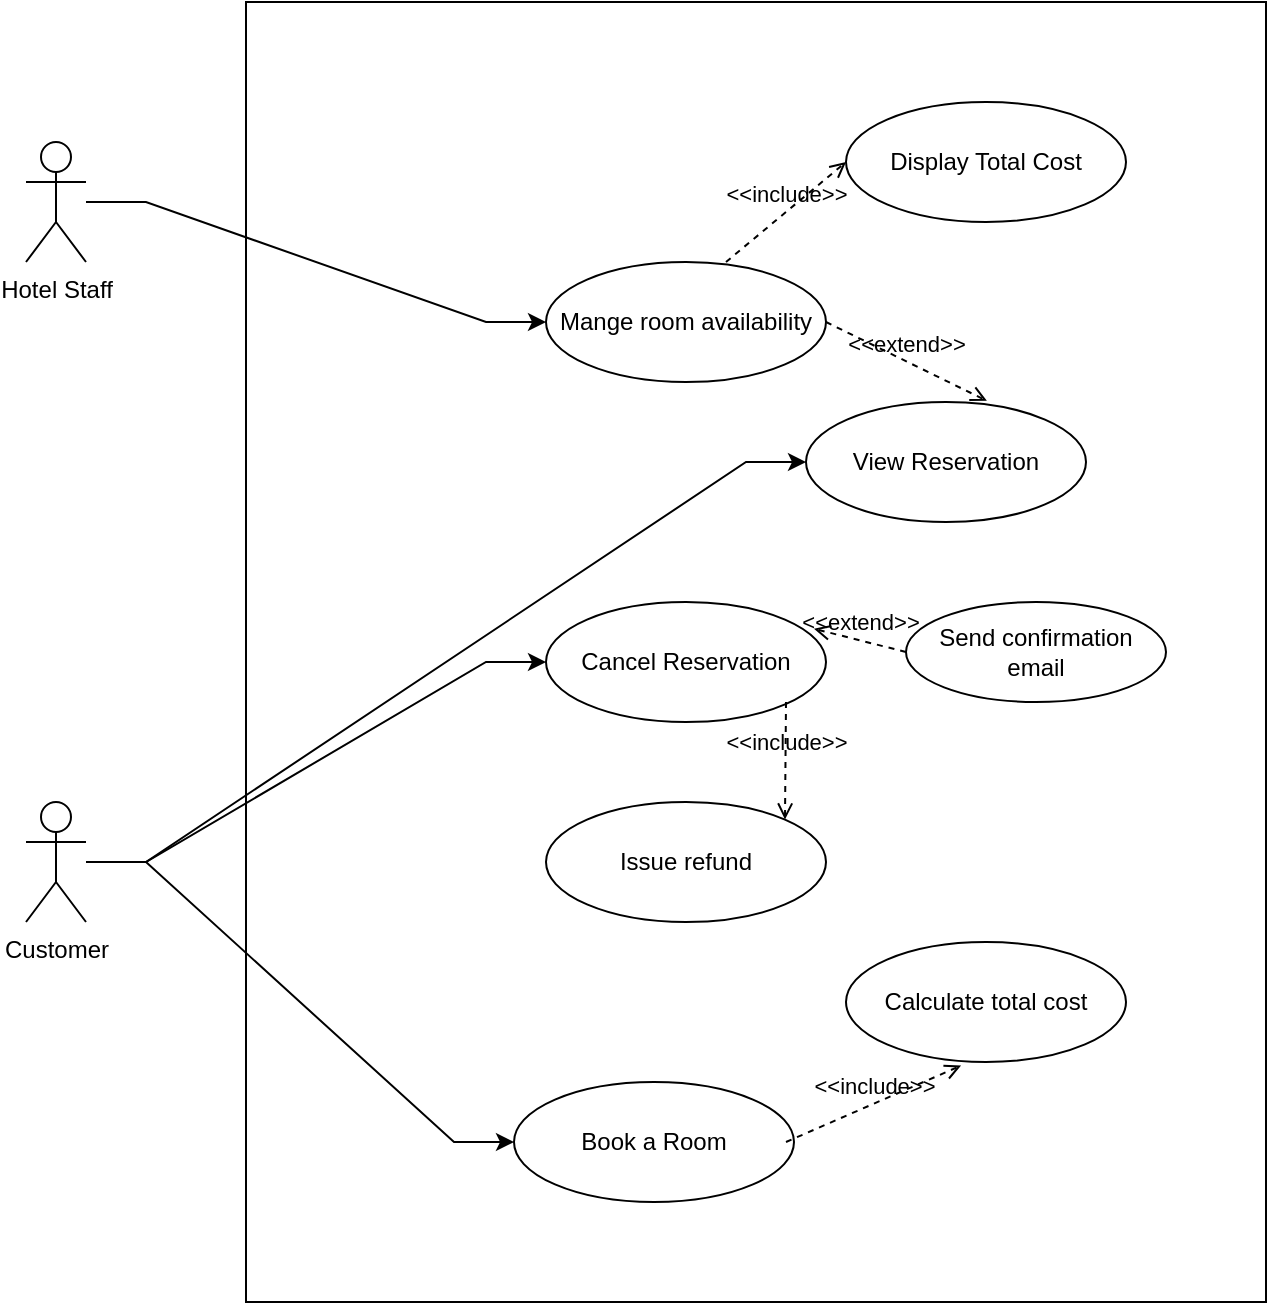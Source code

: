 <mxfile version="24.7.6">
  <diagram name="Page-1" id="ehxY8XcVbquuW-RXHtYS">
    <mxGraphModel dx="1050" dy="1726" grid="1" gridSize="10" guides="1" tooltips="1" connect="1" arrows="1" fold="1" page="1" pageScale="1" pageWidth="827" pageHeight="1169" math="0" shadow="0">
      <root>
        <mxCell id="0" />
        <mxCell id="1" parent="0" />
        <mxCell id="tNuVz_u7t6dmohMZ5st--1" value="" style="rounded=0;whiteSpace=wrap;html=1;" vertex="1" parent="1">
          <mxGeometry x="210" y="-30" width="510" height="650" as="geometry" />
        </mxCell>
        <mxCell id="tNuVz_u7t6dmohMZ5st--2" value="Mange room availability" style="ellipse;whiteSpace=wrap;html=1;" vertex="1" parent="1">
          <mxGeometry x="360" y="100" width="140" height="60" as="geometry" />
        </mxCell>
        <mxCell id="tNuVz_u7t6dmohMZ5st--3" value="View Reservation" style="ellipse;whiteSpace=wrap;html=1;" vertex="1" parent="1">
          <mxGeometry x="490" y="170" width="140" height="60" as="geometry" />
        </mxCell>
        <mxCell id="tNuVz_u7t6dmohMZ5st--4" value="Cancel Reservation" style="ellipse;whiteSpace=wrap;html=1;" vertex="1" parent="1">
          <mxGeometry x="360" y="270" width="140" height="60" as="geometry" />
        </mxCell>
        <mxCell id="tNuVz_u7t6dmohMZ5st--5" value="Book a Room" style="ellipse;whiteSpace=wrap;html=1;" vertex="1" parent="1">
          <mxGeometry x="344" y="510" width="140" height="60" as="geometry" />
        </mxCell>
        <mxCell id="tNuVz_u7t6dmohMZ5st--7" value="Send confirmation email" style="ellipse;whiteSpace=wrap;html=1;" vertex="1" parent="1">
          <mxGeometry x="540" y="270" width="130" height="50" as="geometry" />
        </mxCell>
        <mxCell id="tNuVz_u7t6dmohMZ5st--8" value="Issue refund" style="ellipse;whiteSpace=wrap;html=1;" vertex="1" parent="1">
          <mxGeometry x="360" y="370" width="140" height="60" as="geometry" />
        </mxCell>
        <mxCell id="tNuVz_u7t6dmohMZ5st--9" value="Calculate total cost" style="ellipse;whiteSpace=wrap;html=1;" vertex="1" parent="1">
          <mxGeometry x="510" y="440" width="140" height="60" as="geometry" />
        </mxCell>
        <mxCell id="tNuVz_u7t6dmohMZ5st--11" value="&amp;lt;&amp;lt;extend&amp;gt;&amp;gt;" style="html=1;verticalAlign=bottom;labelBackgroundColor=none;endArrow=open;endFill=0;dashed=1;rounded=0;entryX=0.646;entryY=-0.01;entryDx=0;entryDy=0;entryPerimeter=0;" edge="1" parent="1" target="tNuVz_u7t6dmohMZ5st--3">
          <mxGeometry width="160" relative="1" as="geometry">
            <mxPoint x="500" y="130" as="sourcePoint" />
            <mxPoint x="660" y="130" as="targetPoint" />
          </mxGeometry>
        </mxCell>
        <mxCell id="tNuVz_u7t6dmohMZ5st--12" value="&amp;lt;&amp;lt;extend&amp;gt;&amp;gt;" style="html=1;verticalAlign=bottom;labelBackgroundColor=none;endArrow=open;endFill=0;dashed=1;rounded=0;entryX=0.957;entryY=0.223;entryDx=0;entryDy=0;entryPerimeter=0;exitX=0;exitY=0.5;exitDx=0;exitDy=0;" edge="1" parent="1" source="tNuVz_u7t6dmohMZ5st--7" target="tNuVz_u7t6dmohMZ5st--4">
          <mxGeometry x="-0.008" width="160" relative="1" as="geometry">
            <mxPoint x="500" y="290" as="sourcePoint" />
            <mxPoint x="660" y="290" as="targetPoint" />
            <mxPoint as="offset" />
          </mxGeometry>
        </mxCell>
        <mxCell id="tNuVz_u7t6dmohMZ5st--15" style="edgeStyle=entityRelationEdgeStyle;rounded=0;orthogonalLoop=1;jettySize=auto;html=1;entryX=0;entryY=0.5;entryDx=0;entryDy=0;" edge="1" parent="1" source="tNuVz_u7t6dmohMZ5st--14" target="tNuVz_u7t6dmohMZ5st--4">
          <mxGeometry relative="1" as="geometry" />
        </mxCell>
        <mxCell id="tNuVz_u7t6dmohMZ5st--16" style="edgeStyle=entityRelationEdgeStyle;rounded=0;orthogonalLoop=1;jettySize=auto;html=1;" edge="1" parent="1" source="tNuVz_u7t6dmohMZ5st--14" target="tNuVz_u7t6dmohMZ5st--3">
          <mxGeometry relative="1" as="geometry" />
        </mxCell>
        <mxCell id="tNuVz_u7t6dmohMZ5st--17" style="edgeStyle=entityRelationEdgeStyle;rounded=0;orthogonalLoop=1;jettySize=auto;html=1;entryX=0;entryY=0.5;entryDx=0;entryDy=0;" edge="1" parent="1" source="tNuVz_u7t6dmohMZ5st--14" target="tNuVz_u7t6dmohMZ5st--5">
          <mxGeometry relative="1" as="geometry" />
        </mxCell>
        <mxCell id="tNuVz_u7t6dmohMZ5st--14" value="Customer" style="shape=umlActor;verticalLabelPosition=bottom;verticalAlign=top;html=1;outlineConnect=0;" vertex="1" parent="1">
          <mxGeometry x="100" y="370" width="30" height="60" as="geometry" />
        </mxCell>
        <mxCell id="tNuVz_u7t6dmohMZ5st--20" value="&amp;lt;&amp;lt;include&amp;gt;&amp;gt;" style="html=1;verticalAlign=bottom;labelBackgroundColor=none;endArrow=open;endFill=0;dashed=1;rounded=0;entryX=1;entryY=0;entryDx=0;entryDy=0;" edge="1" parent="1" target="tNuVz_u7t6dmohMZ5st--8">
          <mxGeometry width="160" relative="1" as="geometry">
            <mxPoint x="480" y="320" as="sourcePoint" />
            <mxPoint x="640" y="320" as="targetPoint" />
          </mxGeometry>
        </mxCell>
        <mxCell id="tNuVz_u7t6dmohMZ5st--21" value="&amp;lt;&amp;lt;include&amp;gt;&amp;gt;" style="html=1;verticalAlign=bottom;labelBackgroundColor=none;endArrow=open;endFill=0;dashed=1;rounded=0;entryX=0.411;entryY=1.03;entryDx=0;entryDy=0;entryPerimeter=0;" edge="1" parent="1" target="tNuVz_u7t6dmohMZ5st--9">
          <mxGeometry width="160" relative="1" as="geometry">
            <mxPoint x="480" y="540" as="sourcePoint" />
            <mxPoint x="640" y="540" as="targetPoint" />
          </mxGeometry>
        </mxCell>
        <mxCell id="tNuVz_u7t6dmohMZ5st--22" value="Display Total Cost" style="ellipse;whiteSpace=wrap;html=1;" vertex="1" parent="1">
          <mxGeometry x="510" y="20" width="140" height="60" as="geometry" />
        </mxCell>
        <mxCell id="tNuVz_u7t6dmohMZ5st--23" value="&amp;lt;&amp;lt;include&amp;gt;&amp;gt;" style="html=1;verticalAlign=bottom;labelBackgroundColor=none;endArrow=open;endFill=0;dashed=1;rounded=0;entryX=0;entryY=0.5;entryDx=0;entryDy=0;" edge="1" parent="1" target="tNuVz_u7t6dmohMZ5st--22">
          <mxGeometry width="160" relative="1" as="geometry">
            <mxPoint x="450" y="100" as="sourcePoint" />
            <mxPoint x="610" y="100" as="targetPoint" />
          </mxGeometry>
        </mxCell>
        <mxCell id="tNuVz_u7t6dmohMZ5st--24" value="Hotel Staff" style="shape=umlActor;verticalLabelPosition=bottom;verticalAlign=top;html=1;outlineConnect=0;" vertex="1" parent="1">
          <mxGeometry x="100" y="40" width="30" height="60" as="geometry" />
        </mxCell>
        <mxCell id="tNuVz_u7t6dmohMZ5st--25" style="edgeStyle=entityRelationEdgeStyle;rounded=0;orthogonalLoop=1;jettySize=auto;html=1;entryX=0;entryY=0.5;entryDx=0;entryDy=0;" edge="1" parent="1" source="tNuVz_u7t6dmohMZ5st--24" target="tNuVz_u7t6dmohMZ5st--2">
          <mxGeometry relative="1" as="geometry" />
        </mxCell>
      </root>
    </mxGraphModel>
  </diagram>
</mxfile>
